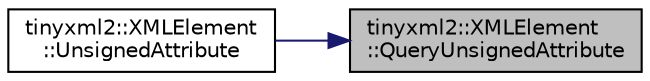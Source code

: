 digraph "tinyxml2::XMLElement::QueryUnsignedAttribute"
{
 // LATEX_PDF_SIZE
  edge [fontname="Helvetica",fontsize="10",labelfontname="Helvetica",labelfontsize="10"];
  node [fontname="Helvetica",fontsize="10",shape=record];
  rankdir="RL";
  Node1 [label="tinyxml2::XMLElement\l::QueryUnsignedAttribute",height=0.2,width=0.4,color="black", fillcolor="grey75", style="filled", fontcolor="black",tooltip="See QueryIntAttribute()"];
  Node1 -> Node2 [dir="back",color="midnightblue",fontsize="10",style="solid",fontname="Helvetica"];
  Node2 [label="tinyxml2::XMLElement\l::UnsignedAttribute",height=0.2,width=0.4,color="black", fillcolor="white", style="filled",URL="$classtinyxml2_1_1XMLElement.html#afea43a1d4aa33e3703ddee5fc9adc26c",tooltip="See IntAttribute()"];
}
